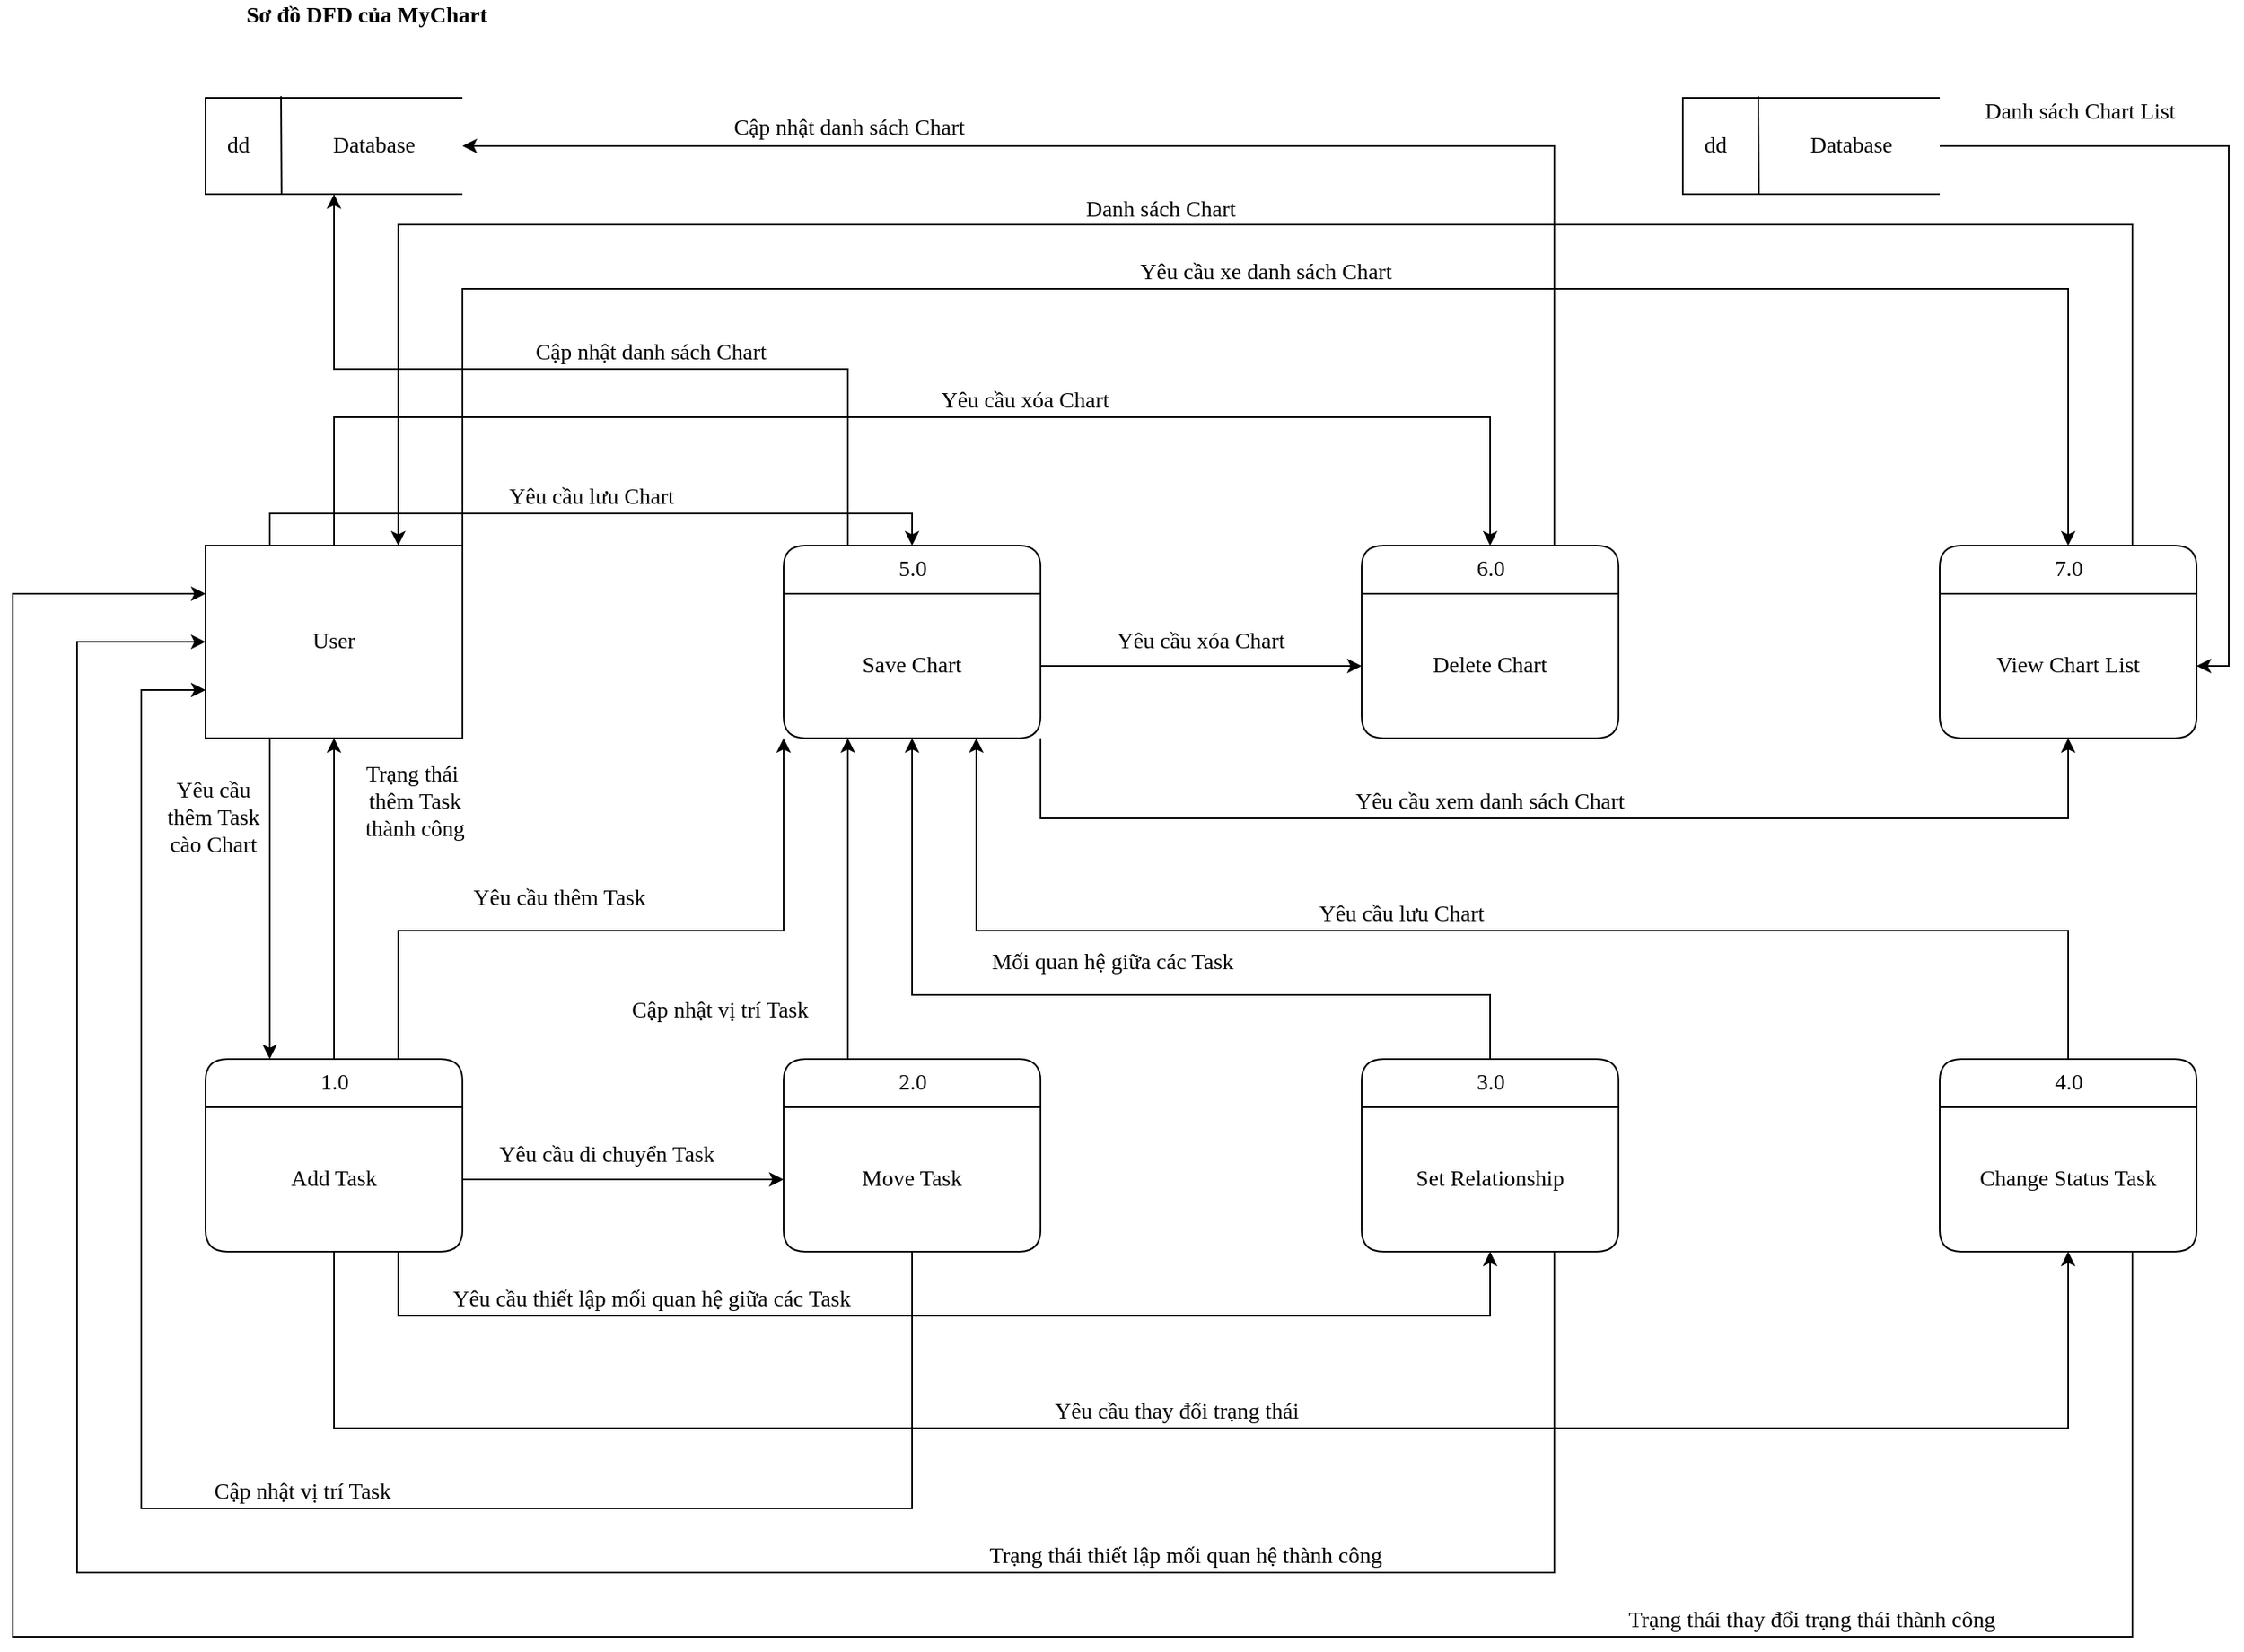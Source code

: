 <mxfile version="13.10.0" type="google"><diagram id="_BQMtgiCDpoPkJ7ZcNGc" name="Page-1"><mxGraphModel dx="2297" dy="1903" grid="1" gridSize="10" guides="1" tooltips="1" connect="1" arrows="1" fold="1" page="1" pageScale="1" pageWidth="850" pageHeight="1100" math="0" shadow="0"><root><mxCell id="0"/><mxCell id="1" parent="0"/><mxCell id="xN8Mty6XWuqz_9598_NU-20" style="edgeStyle=none;rounded=0;orthogonalLoop=1;jettySize=auto;html=1;exitX=0.25;exitY=1;exitDx=0;exitDy=0;entryX=0.25;entryY=0;entryDx=0;entryDy=0;fontSize=14;fontFamily=Verdana;" parent="1" source="xN8Mty6XWuqz_9598_NU-1" target="xN8Mty6XWuqz_9598_NU-10" edge="1"><mxGeometry relative="1" as="geometry"/></mxCell><mxCell id="T1PZBf22qEzQoZnhUPv3-1" value="Yêu cầu lưu Chart" style="edgeStyle=orthogonalEdgeStyle;rounded=0;orthogonalLoop=1;jettySize=auto;html=1;exitX=0.25;exitY=0;exitDx=0;exitDy=0;entryX=0.5;entryY=0;entryDx=0;entryDy=0;fontSize=14;fontFamily=Verdana;" edge="1" parent="1" source="xN8Mty6XWuqz_9598_NU-1" target="xN8Mty6XWuqz_9598_NU-7"><mxGeometry y="10" relative="1" as="geometry"><mxPoint as="offset"/></mxGeometry></mxCell><mxCell id="T1PZBf22qEzQoZnhUPv3-2" value="Yêu cầu xóa Chart" style="edgeStyle=orthogonalEdgeStyle;rounded=0;orthogonalLoop=1;jettySize=auto;html=1;exitX=0.5;exitY=0;exitDx=0;exitDy=0;entryX=0.5;entryY=0;entryDx=0;entryDy=0;fontSize=14;fontFamily=Verdana;" edge="1" parent="1" source="xN8Mty6XWuqz_9598_NU-1" target="xN8Mty6XWuqz_9598_NU-2"><mxGeometry x="0.159" y="10" relative="1" as="geometry"><Array as="points"><mxPoint x="160"/><mxPoint x="880"/></Array><mxPoint as="offset"/></mxGeometry></mxCell><mxCell id="T1PZBf22qEzQoZnhUPv3-4" value="Yêu cầu xe danh sách Chart" style="edgeStyle=orthogonalEdgeStyle;rounded=0;orthogonalLoop=1;jettySize=auto;html=1;exitX=1;exitY=0;exitDx=0;exitDy=0;entryX=0.5;entryY=0;entryDx=0;entryDy=0;fontSize=14;fontFamily=Verdana;" edge="1" parent="1" source="xN8Mty6XWuqz_9598_NU-1" target="xN8Mty6XWuqz_9598_NU-12"><mxGeometry y="10" relative="1" as="geometry"><Array as="points"><mxPoint x="240" y="-80"/><mxPoint x="1240" y="-80"/></Array><mxPoint as="offset"/></mxGeometry></mxCell><mxCell id="xN8Mty6XWuqz_9598_NU-1" value="User" style="rounded=0;whiteSpace=wrap;html=1;fontSize=14;fontFamily=Verdana;" parent="1" vertex="1"><mxGeometry x="80" y="80" width="160" height="120" as="geometry"/></mxCell><mxCell id="xN8Mty6XWuqz_9598_NU-62" style="edgeStyle=orthogonalEdgeStyle;rounded=0;orthogonalLoop=1;jettySize=auto;html=1;entryX=1;entryY=0.5;entryDx=0;entryDy=0;entryPerimeter=0;fontSize=14;fontFamily=Verdana;" parent="1" source="xN8Mty6XWuqz_9598_NU-2" target="xN8Mty6XWuqz_9598_NU-4" edge="1"><mxGeometry relative="1" as="geometry"><Array as="points"><mxPoint x="920" y="-169"/></Array></mxGeometry></mxCell><mxCell id="xN8Mty6XWuqz_9598_NU-2" value="6.0" style="swimlane;childLayout=stackLayout;horizontal=1;startSize=30;horizontalStack=0;rounded=1;fontSize=14;fontStyle=0;strokeWidth=1;resizeParent=0;resizeLast=1;shadow=0;dashed=0;align=center;html=1;fontFamily=Verdana;" parent="1" vertex="1"><mxGeometry x="800" y="80" width="160" height="120" as="geometry"/></mxCell><mxCell id="xN8Mty6XWuqz_9598_NU-18" value="Delete Chart" style="text;html=1;strokeColor=none;fillColor=none;align=center;verticalAlign=middle;whiteSpace=wrap;rounded=0;fontSize=14;fontFamily=Verdana;" parent="xN8Mty6XWuqz_9598_NU-2" vertex="1"><mxGeometry y="30" width="160" height="90" as="geometry"/></mxCell><mxCell id="xN8Mty6XWuqz_9598_NU-3" value="" style="group;fontSize=14;fontFamily=Verdana;" parent="1" vertex="1" connectable="0"><mxGeometry x="80" y="-200" width="160" height="61" as="geometry"/></mxCell><mxCell id="xN8Mty6XWuqz_9598_NU-4" value="&amp;nbsp; &amp;nbsp; &amp;nbsp; &amp;nbsp; &amp;nbsp; &amp;nbsp; &amp;nbsp; &amp;nbsp; &amp;nbsp; &amp;nbsp; &amp;nbsp; &amp;nbsp; &amp;nbsp; &amp;nbsp;&amp;nbsp;" style="strokeWidth=1;html=1;shape=mxgraph.flowchart.annotation_1;align=left;pointerEvents=1;fontSize=14;fontFamily=Verdana;" parent="xN8Mty6XWuqz_9598_NU-3" vertex="1"><mxGeometry y="1" width="160" height="60" as="geometry"/></mxCell><mxCell id="xN8Mty6XWuqz_9598_NU-5" value="dd" style="endArrow=none;html=1;entryX=0.296;entryY=1.006;entryDx=0;entryDy=0;entryPerimeter=0;fontSize=14;fontFamily=Verdana;" parent="xN8Mty6XWuqz_9598_NU-3" target="xN8Mty6XWuqz_9598_NU-4" edge="1"><mxGeometry x="0.005" y="-27" width="50" height="50" relative="1" as="geometry"><mxPoint x="47" as="sourcePoint"/><mxPoint x="120" y="-129" as="targetPoint"/><mxPoint as="offset"/></mxGeometry></mxCell><mxCell id="xN8Mty6XWuqz_9598_NU-55" value="Database" style="text;html=1;strokeColor=none;fillColor=none;align=center;verticalAlign=middle;whiteSpace=wrap;rounded=0;fontSize=14;fontFamily=Verdana;" parent="xN8Mty6XWuqz_9598_NU-3" vertex="1"><mxGeometry x="60" y="20.5" width="90" height="20" as="geometry"/></mxCell><mxCell id="xN8Mty6XWuqz_9598_NU-59" style="edgeStyle=orthogonalEdgeStyle;rounded=0;orthogonalLoop=1;jettySize=auto;html=1;entryX=0.5;entryY=1;entryDx=0;entryDy=0;entryPerimeter=0;fontSize=14;fontFamily=Verdana;" parent="1" source="xN8Mty6XWuqz_9598_NU-7" target="xN8Mty6XWuqz_9598_NU-4" edge="1"><mxGeometry relative="1" as="geometry"><Array as="points"><mxPoint x="480" y="-30"/><mxPoint x="160" y="-30"/></Array></mxGeometry></mxCell><mxCell id="xN8Mty6XWuqz_9598_NU-7" value="5.0" style="swimlane;childLayout=stackLayout;horizontal=1;startSize=30;horizontalStack=0;rounded=1;fontSize=14;fontStyle=0;strokeWidth=1;resizeParent=0;resizeLast=1;shadow=0;dashed=0;align=center;html=1;fontFamily=Verdana;" parent="1" vertex="1"><mxGeometry x="440" y="80" width="160" height="120" as="geometry"/></mxCell><mxCell id="xN8Mty6XWuqz_9598_NU-17" value="Save Chart" style="text;html=1;strokeColor=none;fillColor=none;align=center;verticalAlign=middle;whiteSpace=wrap;rounded=0;fontSize=14;fontFamily=Verdana;" parent="xN8Mty6XWuqz_9598_NU-7" vertex="1"><mxGeometry y="30" width="160" height="90" as="geometry"/></mxCell><mxCell id="xN8Mty6XWuqz_9598_NU-37" style="edgeStyle=orthogonalEdgeStyle;rounded=0;orthogonalLoop=1;jettySize=auto;html=1;entryX=0.5;entryY=1;entryDx=0;entryDy=0;fontSize=14;fontFamily=Verdana;" parent="1" source="xN8Mty6XWuqz_9598_NU-8" target="xN8Mty6XWuqz_9598_NU-17" edge="1"><mxGeometry relative="1" as="geometry"><Array as="points"><mxPoint x="880" y="360"/><mxPoint x="520" y="360"/></Array></mxGeometry></mxCell><mxCell id="xN8Mty6XWuqz_9598_NU-8" value="3.0" style="swimlane;childLayout=stackLayout;horizontal=1;startSize=30;horizontalStack=0;rounded=1;fontSize=14;fontStyle=0;strokeWidth=1;resizeParent=0;resizeLast=1;shadow=0;dashed=0;align=center;html=1;fontFamily=Verdana;" parent="1" vertex="1"><mxGeometry x="800" y="400" width="160" height="120" as="geometry"/></mxCell><mxCell id="xN8Mty6XWuqz_9598_NU-15" value="Set Relationship" style="text;html=1;strokeColor=none;fillColor=none;align=center;verticalAlign=middle;whiteSpace=wrap;rounded=0;fontSize=14;fontFamily=Verdana;" parent="xN8Mty6XWuqz_9598_NU-8" vertex="1"><mxGeometry y="30" width="160" height="90" as="geometry"/></mxCell><mxCell id="T1PZBf22qEzQoZnhUPv3-11" value="Cập nhật vị trí Task" style="edgeStyle=orthogonalEdgeStyle;rounded=0;orthogonalLoop=1;jettySize=auto;html=1;exitX=0.25;exitY=0;exitDx=0;exitDy=0;entryX=0.25;entryY=1;entryDx=0;entryDy=0;fontSize=14;fontFamily=Verdana;" edge="1" parent="1" source="xN8Mty6XWuqz_9598_NU-9" target="xN8Mty6XWuqz_9598_NU-17"><mxGeometry x="-0.7" y="80" relative="1" as="geometry"><mxPoint as="offset"/></mxGeometry></mxCell><mxCell id="xN8Mty6XWuqz_9598_NU-9" value="2.0" style="swimlane;childLayout=stackLayout;horizontal=1;startSize=30;horizontalStack=0;rounded=1;fontSize=14;fontStyle=0;strokeWidth=1;resizeParent=0;resizeLast=1;shadow=0;dashed=0;align=center;html=1;fontFamily=Verdana;" parent="1" vertex="1"><mxGeometry x="440" y="400" width="160" height="120" as="geometry"/></mxCell><mxCell id="xN8Mty6XWuqz_9598_NU-14" value="Move Task" style="text;html=1;strokeColor=none;fillColor=none;align=center;verticalAlign=middle;whiteSpace=wrap;rounded=0;fontSize=14;fontFamily=Verdana;" parent="xN8Mty6XWuqz_9598_NU-9" vertex="1"><mxGeometry y="30" width="160" height="90" as="geometry"/></mxCell><mxCell id="T1PZBf22qEzQoZnhUPv3-8" value="Yêu cầu thêm Task" style="edgeStyle=orthogonalEdgeStyle;rounded=0;orthogonalLoop=1;jettySize=auto;html=1;exitX=0.75;exitY=0;exitDx=0;exitDy=0;entryX=0;entryY=1;entryDx=0;entryDy=0;fontSize=14;fontFamily=Verdana;" edge="1" parent="1" source="xN8Mty6XWuqz_9598_NU-10" target="xN8Mty6XWuqz_9598_NU-17"><mxGeometry x="-0.182" y="20" relative="1" as="geometry"><Array as="points"><mxPoint x="200" y="320"/><mxPoint x="440" y="320"/></Array><mxPoint as="offset"/></mxGeometry></mxCell><mxCell id="T1PZBf22qEzQoZnhUPv3-9" value="Trạng thái&amp;nbsp;&lt;br style=&quot;font-size: 14px;&quot;&gt;thêm Task&lt;br style=&quot;font-size: 14px;&quot;&gt;thành công" style="edgeStyle=orthogonalEdgeStyle;rounded=0;orthogonalLoop=1;jettySize=auto;html=1;exitX=0.5;exitY=0;exitDx=0;exitDy=0;entryX=0.5;entryY=1;entryDx=0;entryDy=0;fontSize=14;fontFamily=Verdana;" edge="1" parent="1" source="xN8Mty6XWuqz_9598_NU-10" target="xN8Mty6XWuqz_9598_NU-1"><mxGeometry x="0.6" y="-50" relative="1" as="geometry"><mxPoint as="offset"/></mxGeometry></mxCell><mxCell id="xN8Mty6XWuqz_9598_NU-10" value="1.0" style="swimlane;childLayout=stackLayout;horizontal=1;startSize=30;horizontalStack=0;rounded=1;fontSize=14;fontStyle=0;strokeWidth=1;resizeParent=0;resizeLast=1;shadow=0;dashed=0;align=center;html=1;fontFamily=Verdana;" parent="1" vertex="1"><mxGeometry x="80" y="400" width="160" height="120" as="geometry"/></mxCell><mxCell id="xN8Mty6XWuqz_9598_NU-13" value="Add Task" style="text;html=1;strokeColor=none;fillColor=none;align=center;verticalAlign=middle;whiteSpace=wrap;rounded=0;fontSize=14;fontFamily=Verdana;" parent="xN8Mty6XWuqz_9598_NU-10" vertex="1"><mxGeometry y="30" width="160" height="90" as="geometry"/></mxCell><mxCell id="xN8Mty6XWuqz_9598_NU-28" style="edgeStyle=orthogonalEdgeStyle;rounded=0;orthogonalLoop=1;jettySize=auto;html=1;exitX=0.5;exitY=0;exitDx=0;exitDy=0;entryX=0.75;entryY=1;entryDx=0;entryDy=0;fontSize=14;fontFamily=Verdana;" parent="1" source="xN8Mty6XWuqz_9598_NU-11" target="xN8Mty6XWuqz_9598_NU-17" edge="1"><mxGeometry relative="1" as="geometry"><Array as="points"><mxPoint x="1240" y="320"/><mxPoint x="560" y="320"/></Array></mxGeometry></mxCell><mxCell id="xN8Mty6XWuqz_9598_NU-11" value="4.0" style="swimlane;childLayout=stackLayout;horizontal=1;startSize=30;horizontalStack=0;rounded=1;fontSize=14;fontStyle=0;strokeWidth=1;resizeParent=0;resizeLast=1;shadow=0;dashed=0;align=center;html=1;fontFamily=Verdana;" parent="1" vertex="1"><mxGeometry x="1160" y="400" width="160" height="120" as="geometry"/></mxCell><mxCell id="xN8Mty6XWuqz_9598_NU-31" style="edgeStyle=orthogonalEdgeStyle;rounded=0;orthogonalLoop=1;jettySize=auto;html=1;exitX=0.75;exitY=0;exitDx=0;exitDy=0;entryX=0.75;entryY=0;entryDx=0;entryDy=0;fontSize=14;fontFamily=Verdana;" parent="1" source="xN8Mty6XWuqz_9598_NU-12" target="xN8Mty6XWuqz_9598_NU-1" edge="1"><mxGeometry relative="1" as="geometry"><Array as="points"><mxPoint x="1280" y="-120"/><mxPoint x="200" y="-120"/></Array></mxGeometry></mxCell><mxCell id="xN8Mty6XWuqz_9598_NU-12" value="7.0" style="swimlane;childLayout=stackLayout;horizontal=1;startSize=30;horizontalStack=0;rounded=1;fontSize=14;fontStyle=0;strokeWidth=1;resizeParent=0;resizeLast=1;shadow=0;dashed=0;align=center;html=1;fontFamily=Verdana;" parent="1" vertex="1"><mxGeometry x="1160" y="80" width="160" height="120" as="geometry"/></mxCell><mxCell id="xN8Mty6XWuqz_9598_NU-19" value="View Chart List" style="text;html=1;strokeColor=none;fillColor=none;align=center;verticalAlign=middle;whiteSpace=wrap;rounded=0;fontSize=14;fontFamily=Verdana;" parent="xN8Mty6XWuqz_9598_NU-12" vertex="1"><mxGeometry y="30" width="160" height="90" as="geometry"/></mxCell><mxCell id="xN8Mty6XWuqz_9598_NU-21" style="edgeStyle=none;rounded=0;orthogonalLoop=1;jettySize=auto;html=1;exitX=1;exitY=0.5;exitDx=0;exitDy=0;entryX=0;entryY=0.5;entryDx=0;entryDy=0;fontSize=14;fontFamily=Verdana;" parent="1" source="xN8Mty6XWuqz_9598_NU-13" target="xN8Mty6XWuqz_9598_NU-14" edge="1"><mxGeometry relative="1" as="geometry"/></mxCell><mxCell id="xN8Mty6XWuqz_9598_NU-23" style="edgeStyle=orthogonalEdgeStyle;rounded=0;orthogonalLoop=1;jettySize=auto;html=1;exitX=0.75;exitY=1;exitDx=0;exitDy=0;entryX=0.5;entryY=1;entryDx=0;entryDy=0;fontSize=14;fontFamily=Verdana;" parent="1" source="xN8Mty6XWuqz_9598_NU-13" target="xN8Mty6XWuqz_9598_NU-15" edge="1"><mxGeometry relative="1" as="geometry"><Array as="points"><mxPoint x="200" y="560"/><mxPoint x="880" y="560"/></Array></mxGeometry></mxCell><mxCell id="xN8Mty6XWuqz_9598_NU-25" style="edgeStyle=orthogonalEdgeStyle;rounded=0;orthogonalLoop=1;jettySize=auto;html=1;entryX=0.5;entryY=1;entryDx=0;entryDy=0;fontSize=14;fontFamily=Verdana;" parent="1" source="xN8Mty6XWuqz_9598_NU-13" target="xN8Mty6XWuqz_9598_NU-16" edge="1"><mxGeometry relative="1" as="geometry"><Array as="points"><mxPoint x="160" y="630"/><mxPoint x="1240" y="630"/></Array></mxGeometry></mxCell><mxCell id="xN8Mty6XWuqz_9598_NU-29" style="edgeStyle=orthogonalEdgeStyle;rounded=0;orthogonalLoop=1;jettySize=auto;html=1;exitX=1;exitY=0.5;exitDx=0;exitDy=0;entryX=0;entryY=0.5;entryDx=0;entryDy=0;fontSize=14;fontFamily=Verdana;" parent="1" source="xN8Mty6XWuqz_9598_NU-17" target="xN8Mty6XWuqz_9598_NU-18" edge="1"><mxGeometry relative="1" as="geometry"/></mxCell><mxCell id="xN8Mty6XWuqz_9598_NU-32" style="edgeStyle=orthogonalEdgeStyle;rounded=0;orthogonalLoop=1;jettySize=auto;html=1;exitX=1;exitY=1;exitDx=0;exitDy=0;entryX=0.5;entryY=1;entryDx=0;entryDy=0;fontSize=14;fontFamily=Verdana;" parent="1" source="xN8Mty6XWuqz_9598_NU-17" target="xN8Mty6XWuqz_9598_NU-19" edge="1"><mxGeometry relative="1" as="geometry"><Array as="points"><mxPoint x="600" y="250"/><mxPoint x="1240" y="250"/></Array></mxGeometry></mxCell><mxCell id="xN8Mty6XWuqz_9598_NU-39" value="Yêu cầu thêm Task cào Chart" style="text;html=1;strokeColor=none;fillColor=none;align=center;verticalAlign=middle;whiteSpace=wrap;rounded=0;fontSize=14;fontFamily=Verdana;" parent="1" vertex="1"><mxGeometry x="50" y="240" width="70" height="20" as="geometry"/></mxCell><mxCell id="xN8Mty6XWuqz_9598_NU-40" value="Yêu cầu thay đổi trạng thái" style="text;html=1;strokeColor=none;fillColor=none;align=center;verticalAlign=middle;whiteSpace=wrap;rounded=0;fontSize=14;fontFamily=Verdana;" parent="1" vertex="1"><mxGeometry x="570" y="610" width="230" height="20" as="geometry"/></mxCell><mxCell id="xN8Mty6XWuqz_9598_NU-41" value="Yêu cầu thiết lập mối quan hệ giữa các Task" style="text;html=1;strokeColor=none;fillColor=none;align=center;verticalAlign=middle;whiteSpace=wrap;rounded=0;fontSize=14;fontFamily=Verdana;" parent="1" vertex="1"><mxGeometry x="197.5" y="540" width="320" height="20" as="geometry"/></mxCell><mxCell id="xN8Mty6XWuqz_9598_NU-42" value="Yêu cầu di chuyển Task" style="text;html=1;strokeColor=none;fillColor=none;align=center;verticalAlign=middle;whiteSpace=wrap;rounded=0;fontSize=14;fontFamily=Verdana;" parent="1" vertex="1"><mxGeometry x="240" y="450" width="180" height="20" as="geometry"/></mxCell><mxCell id="xN8Mty6XWuqz_9598_NU-47" value="Mối quan hệ giữa các Task" style="text;html=1;strokeColor=none;fillColor=none;align=center;verticalAlign=middle;whiteSpace=wrap;rounded=0;fontSize=14;fontFamily=Verdana;" parent="1" vertex="1"><mxGeometry x="540" y="330" width="210" height="20" as="geometry"/></mxCell><mxCell id="xN8Mty6XWuqz_9598_NU-49" value="Yêu cầu lưu Chart" style="text;html=1;strokeColor=none;fillColor=none;align=center;verticalAlign=middle;whiteSpace=wrap;rounded=0;fontSize=14;fontFamily=Verdana;" parent="1" vertex="1"><mxGeometry x="760" y="300" width="130" height="20" as="geometry"/></mxCell><mxCell id="xN8Mty6XWuqz_9598_NU-50" value="Yêu cầu xem danh sách Chart" style="text;html=1;strokeColor=none;fillColor=none;align=center;verticalAlign=middle;whiteSpace=wrap;rounded=0;fontSize=14;fontFamily=Verdana;" parent="1" vertex="1"><mxGeometry x="750" y="230" width="260" height="20" as="geometry"/></mxCell><mxCell id="xN8Mty6XWuqz_9598_NU-51" value="Yêu cầu xóa Chart" style="text;html=1;strokeColor=none;fillColor=none;align=center;verticalAlign=middle;whiteSpace=wrap;rounded=0;fontSize=14;fontFamily=Verdana;" parent="1" vertex="1"><mxGeometry x="630" y="130" width="140" height="20" as="geometry"/></mxCell><mxCell id="xN8Mty6XWuqz_9598_NU-54" value="Danh sách Chart" style="text;html=1;strokeColor=none;fillColor=none;align=center;verticalAlign=middle;whiteSpace=wrap;rounded=0;fontSize=14;fontFamily=Verdana;" parent="1" vertex="1"><mxGeometry x="610" y="-139" width="130" height="20" as="geometry"/></mxCell><mxCell id="xN8Mty6XWuqz_9598_NU-61" value="Cập nhật danh sách Chart" style="text;html=1;strokeColor=none;fillColor=none;align=center;verticalAlign=middle;whiteSpace=wrap;rounded=0;fontSize=14;fontFamily=Verdana;" parent="1" vertex="1"><mxGeometry x="260" y="-50" width="195" height="20" as="geometry"/></mxCell><mxCell id="xN8Mty6XWuqz_9598_NU-63" value="Cập nhật danh sách Chart" style="text;html=1;strokeColor=none;fillColor=none;align=center;verticalAlign=middle;whiteSpace=wrap;rounded=0;fontSize=14;fontFamily=Verdana;" parent="1" vertex="1"><mxGeometry x="380" y="-190" width="202" height="20" as="geometry"/></mxCell><mxCell id="xN8Mty6XWuqz_9598_NU-65" value="" style="group;fontSize=14;fontFamily=Verdana;" parent="1" vertex="1" connectable="0"><mxGeometry x="1000" y="-200" width="160" height="61" as="geometry"/></mxCell><mxCell id="xN8Mty6XWuqz_9598_NU-66" value="&amp;nbsp; &amp;nbsp; &amp;nbsp; &amp;nbsp; &amp;nbsp; &amp;nbsp; &amp;nbsp; &amp;nbsp; &amp;nbsp; &amp;nbsp; &amp;nbsp; &amp;nbsp; &amp;nbsp; &amp;nbsp;&amp;nbsp;" style="strokeWidth=1;html=1;shape=mxgraph.flowchart.annotation_1;align=left;pointerEvents=1;fontSize=14;fontFamily=Verdana;" parent="xN8Mty6XWuqz_9598_NU-65" vertex="1"><mxGeometry y="1" width="160" height="60" as="geometry"/></mxCell><mxCell id="xN8Mty6XWuqz_9598_NU-67" value="dd" style="endArrow=none;html=1;entryX=0.296;entryY=1.006;entryDx=0;entryDy=0;entryPerimeter=0;fontSize=14;fontFamily=Verdana;" parent="xN8Mty6XWuqz_9598_NU-65" target="xN8Mty6XWuqz_9598_NU-66" edge="1"><mxGeometry x="0.005" y="-27" width="50" height="50" relative="1" as="geometry"><mxPoint x="47" as="sourcePoint"/><mxPoint x="120" y="-129" as="targetPoint"/><mxPoint as="offset"/></mxGeometry></mxCell><mxCell id="xN8Mty6XWuqz_9598_NU-68" value="Database" style="text;html=1;strokeColor=none;fillColor=none;align=center;verticalAlign=middle;whiteSpace=wrap;rounded=0;fontSize=14;fontFamily=Verdana;" parent="xN8Mty6XWuqz_9598_NU-65" vertex="1"><mxGeometry x="60" y="20.5" width="90" height="20" as="geometry"/></mxCell><mxCell id="T1PZBf22qEzQoZnhUPv3-6" value="Danh sách Chart List" style="edgeStyle=orthogonalEdgeStyle;rounded=0;orthogonalLoop=1;jettySize=auto;html=1;exitX=1;exitY=0.5;exitDx=0;exitDy=0;exitPerimeter=0;entryX=1;entryY=0.5;entryDx=0;entryDy=0;fontSize=14;fontFamily=Verdana;" edge="1" parent="1" source="xN8Mty6XWuqz_9598_NU-66" target="xN8Mty6XWuqz_9598_NU-19"><mxGeometry x="-0.669" y="21" relative="1" as="geometry"><mxPoint as="offset"/></mxGeometry></mxCell><mxCell id="T1PZBf22qEzQoZnhUPv3-7" value="Sơ đồ DFD của MyChart" style="text;html=1;align=center;verticalAlign=middle;resizable=0;points=[];autosize=1;fontSize=14;fontFamily=Verdana;fontStyle=1" vertex="1" parent="1"><mxGeometry x="80" y="-260" width="200" height="20" as="geometry"/></mxCell><mxCell id="T1PZBf22qEzQoZnhUPv3-12" value="Cập nhật vị trí Task" style="edgeStyle=orthogonalEdgeStyle;rounded=0;orthogonalLoop=1;jettySize=auto;html=1;exitX=0.5;exitY=1;exitDx=0;exitDy=0;entryX=0;entryY=0.75;entryDx=0;entryDy=0;fontSize=14;fontFamily=Verdana;" edge="1" parent="1" source="xN8Mty6XWuqz_9598_NU-14" target="xN8Mty6XWuqz_9598_NU-1"><mxGeometry x="-0.092" y="-10" relative="1" as="geometry"><Array as="points"><mxPoint x="520" y="680"/><mxPoint x="40" y="680"/><mxPoint x="40" y="170"/></Array><mxPoint as="offset"/></mxGeometry></mxCell><mxCell id="T1PZBf22qEzQoZnhUPv3-13" value="Trạng thái thiết lập mối quan hệ thành công" style="edgeStyle=orthogonalEdgeStyle;rounded=0;orthogonalLoop=1;jettySize=auto;html=1;exitX=0.75;exitY=1;exitDx=0;exitDy=0;entryX=0;entryY=0.5;entryDx=0;entryDy=0;fontSize=14;fontFamily=Verdana;" edge="1" parent="1" source="xN8Mty6XWuqz_9598_NU-15" target="xN8Mty6XWuqz_9598_NU-1"><mxGeometry x="-0.517" y="-10" relative="1" as="geometry"><Array as="points"><mxPoint x="920" y="720"/><mxPoint y="720"/><mxPoint y="140"/></Array><mxPoint as="offset"/></mxGeometry></mxCell><mxCell id="T1PZBf22qEzQoZnhUPv3-15" value="Trạng thái thay đổi trạng thái thành công" style="edgeStyle=orthogonalEdgeStyle;rounded=0;orthogonalLoop=1;jettySize=auto;html=1;exitX=0.75;exitY=1;exitDx=0;exitDy=0;entryX=0;entryY=0.25;entryDx=0;entryDy=0;fontSize=14;fontFamily=Verdana;" edge="1" parent="1" source="xN8Mty6XWuqz_9598_NU-16" target="xN8Mty6XWuqz_9598_NU-1"><mxGeometry x="-0.622" y="-10" relative="1" as="geometry"><Array as="points"><mxPoint x="1280" y="760"/><mxPoint x="-40" y="760"/><mxPoint x="-40" y="110"/></Array><mxPoint as="offset"/></mxGeometry></mxCell><mxCell id="xN8Mty6XWuqz_9598_NU-16" value="Change Status Task" style="text;html=1;strokeColor=none;fillColor=none;align=center;verticalAlign=middle;whiteSpace=wrap;rounded=0;fontSize=14;fontFamily=Verdana;" parent="1" vertex="1"><mxGeometry x="1160" y="430" width="160" height="90" as="geometry"/></mxCell></root></mxGraphModel></diagram></mxfile>